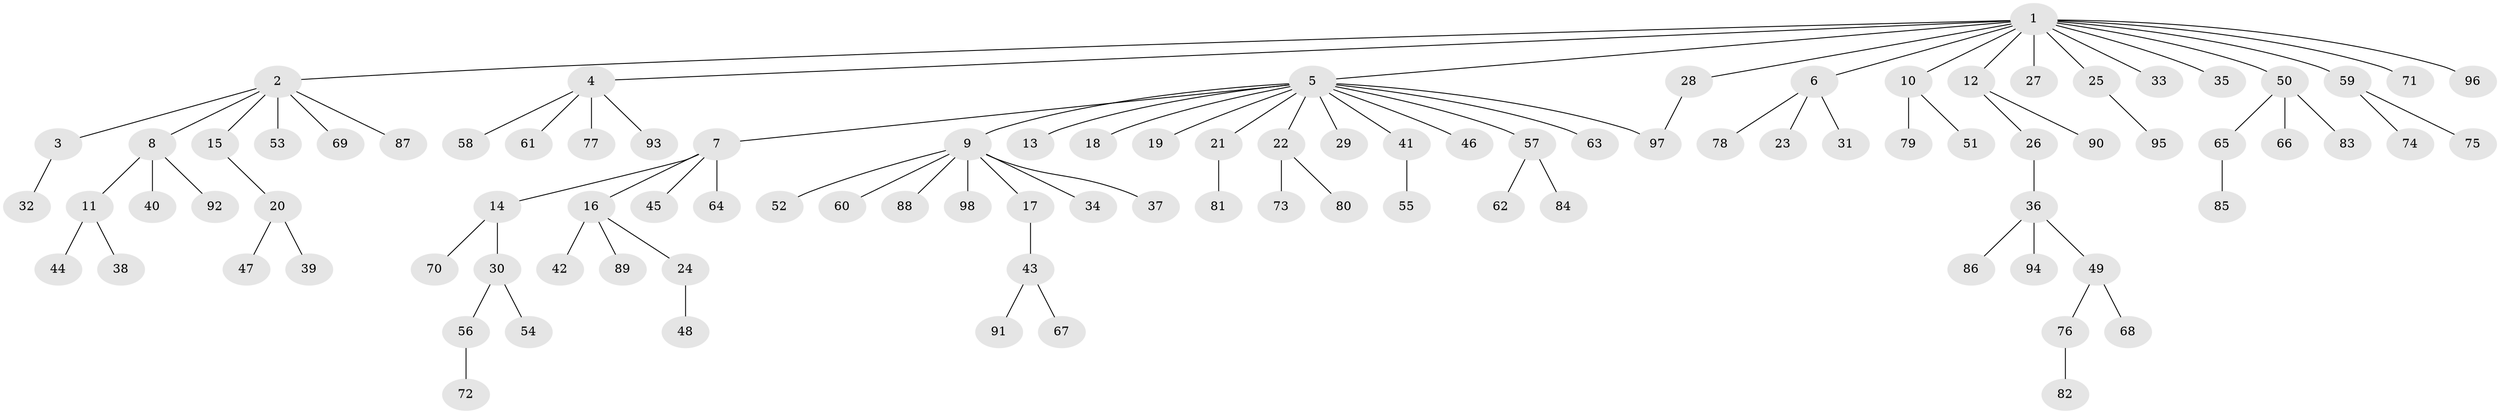 // Generated by graph-tools (version 1.1) at 2025/35/03/09/25 02:35:17]
// undirected, 98 vertices, 98 edges
graph export_dot {
graph [start="1"]
  node [color=gray90,style=filled];
  1;
  2;
  3;
  4;
  5;
  6;
  7;
  8;
  9;
  10;
  11;
  12;
  13;
  14;
  15;
  16;
  17;
  18;
  19;
  20;
  21;
  22;
  23;
  24;
  25;
  26;
  27;
  28;
  29;
  30;
  31;
  32;
  33;
  34;
  35;
  36;
  37;
  38;
  39;
  40;
  41;
  42;
  43;
  44;
  45;
  46;
  47;
  48;
  49;
  50;
  51;
  52;
  53;
  54;
  55;
  56;
  57;
  58;
  59;
  60;
  61;
  62;
  63;
  64;
  65;
  66;
  67;
  68;
  69;
  70;
  71;
  72;
  73;
  74;
  75;
  76;
  77;
  78;
  79;
  80;
  81;
  82;
  83;
  84;
  85;
  86;
  87;
  88;
  89;
  90;
  91;
  92;
  93;
  94;
  95;
  96;
  97;
  98;
  1 -- 2;
  1 -- 4;
  1 -- 5;
  1 -- 6;
  1 -- 10;
  1 -- 12;
  1 -- 25;
  1 -- 27;
  1 -- 28;
  1 -- 33;
  1 -- 35;
  1 -- 50;
  1 -- 59;
  1 -- 71;
  1 -- 96;
  2 -- 3;
  2 -- 8;
  2 -- 15;
  2 -- 53;
  2 -- 69;
  2 -- 87;
  3 -- 32;
  4 -- 58;
  4 -- 61;
  4 -- 77;
  4 -- 93;
  5 -- 7;
  5 -- 9;
  5 -- 13;
  5 -- 18;
  5 -- 19;
  5 -- 21;
  5 -- 22;
  5 -- 29;
  5 -- 41;
  5 -- 46;
  5 -- 57;
  5 -- 63;
  5 -- 97;
  6 -- 23;
  6 -- 31;
  6 -- 78;
  7 -- 14;
  7 -- 16;
  7 -- 45;
  7 -- 64;
  8 -- 11;
  8 -- 40;
  8 -- 92;
  9 -- 17;
  9 -- 34;
  9 -- 37;
  9 -- 52;
  9 -- 60;
  9 -- 88;
  9 -- 98;
  10 -- 51;
  10 -- 79;
  11 -- 38;
  11 -- 44;
  12 -- 26;
  12 -- 90;
  14 -- 30;
  14 -- 70;
  15 -- 20;
  16 -- 24;
  16 -- 42;
  16 -- 89;
  17 -- 43;
  20 -- 39;
  20 -- 47;
  21 -- 81;
  22 -- 73;
  22 -- 80;
  24 -- 48;
  25 -- 95;
  26 -- 36;
  28 -- 97;
  30 -- 54;
  30 -- 56;
  36 -- 49;
  36 -- 86;
  36 -- 94;
  41 -- 55;
  43 -- 67;
  43 -- 91;
  49 -- 68;
  49 -- 76;
  50 -- 65;
  50 -- 66;
  50 -- 83;
  56 -- 72;
  57 -- 62;
  57 -- 84;
  59 -- 74;
  59 -- 75;
  65 -- 85;
  76 -- 82;
}
